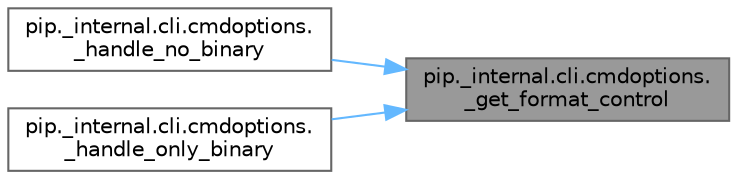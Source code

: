 digraph "pip._internal.cli.cmdoptions._get_format_control"
{
 // LATEX_PDF_SIZE
  bgcolor="transparent";
  edge [fontname=Helvetica,fontsize=10,labelfontname=Helvetica,labelfontsize=10];
  node [fontname=Helvetica,fontsize=10,shape=box,height=0.2,width=0.4];
  rankdir="RL";
  Node1 [id="Node000001",label="pip._internal.cli.cmdoptions.\l_get_format_control",height=0.2,width=0.4,color="gray40", fillcolor="grey60", style="filled", fontcolor="black",tooltip=" "];
  Node1 -> Node2 [id="edge1_Node000001_Node000002",dir="back",color="steelblue1",style="solid",tooltip=" "];
  Node2 [id="Node000002",label="pip._internal.cli.cmdoptions.\l_handle_no_binary",height=0.2,width=0.4,color="grey40", fillcolor="white", style="filled",URL="$namespacepip_1_1__internal_1_1cli_1_1cmdoptions.html#a8ac358b785408badeb03a6fe492bdfc7",tooltip=" "];
  Node1 -> Node3 [id="edge2_Node000001_Node000003",dir="back",color="steelblue1",style="solid",tooltip=" "];
  Node3 [id="Node000003",label="pip._internal.cli.cmdoptions.\l_handle_only_binary",height=0.2,width=0.4,color="grey40", fillcolor="white", style="filled",URL="$namespacepip_1_1__internal_1_1cli_1_1cmdoptions.html#af598bdee02927a219f15d6ed5b6189dd",tooltip=" "];
}
